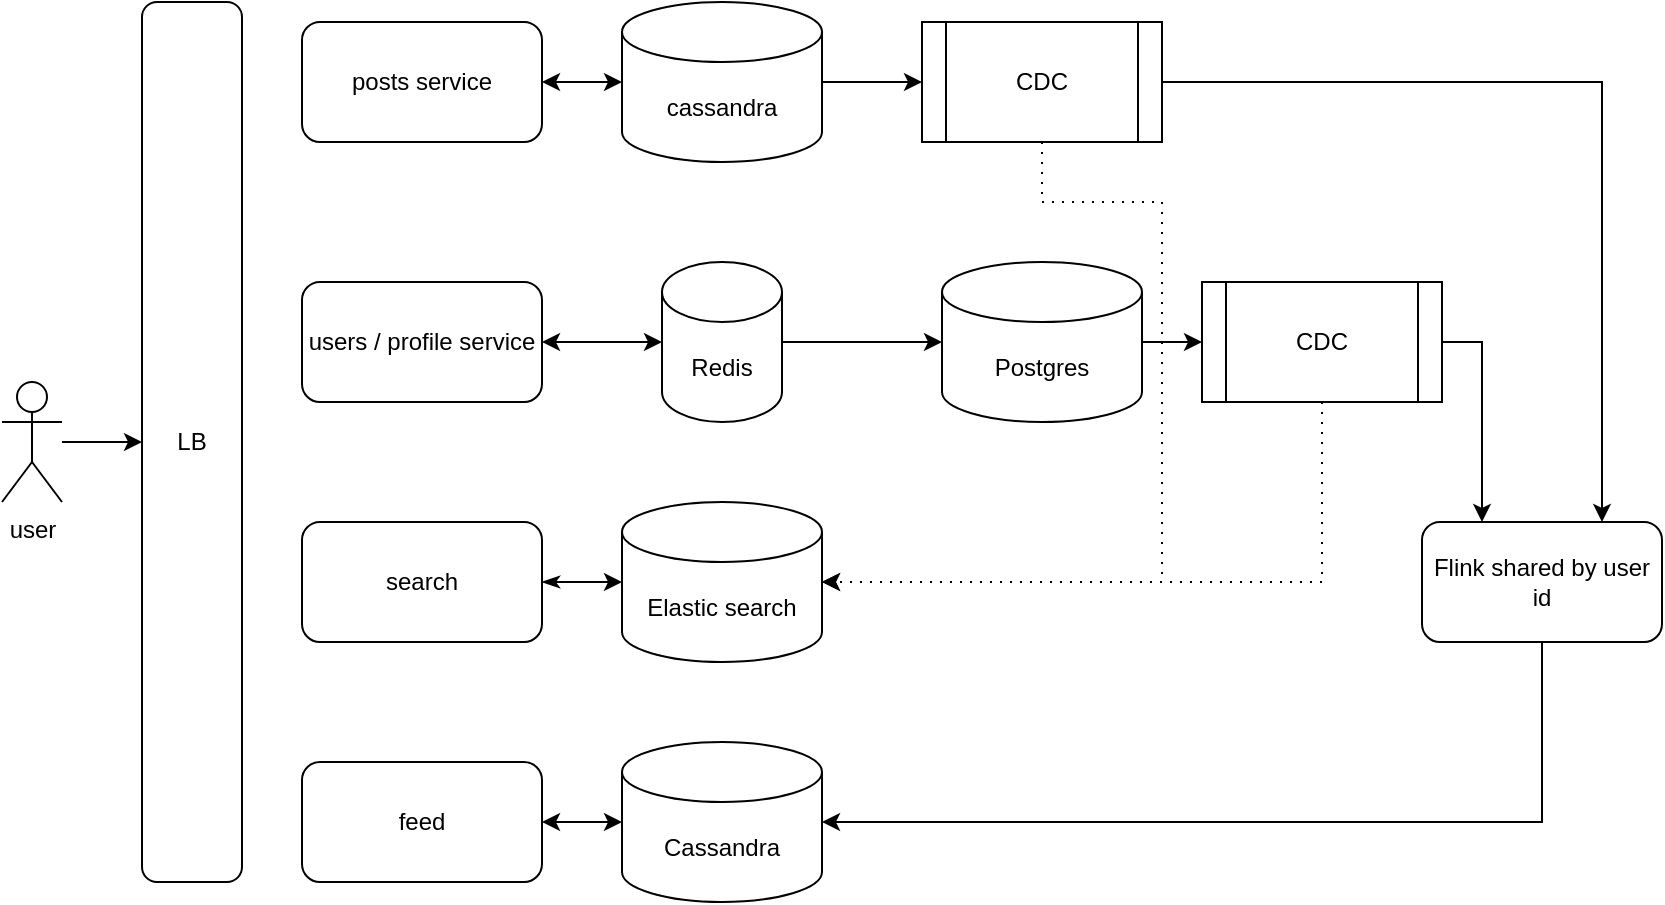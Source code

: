 <mxfile version="28.0.7">
  <diagram name="Page-1" id="IBkn1AV6_XAYANT_Cgsg">
    <mxGraphModel dx="2011" dy="1200" grid="1" gridSize="10" guides="1" tooltips="1" connect="1" arrows="1" fold="1" page="1" pageScale="1" pageWidth="850" pageHeight="1100" math="0" shadow="0">
      <root>
        <mxCell id="0" />
        <mxCell id="1" parent="0" />
        <mxCell id="pYmCYZU_hMyukzqT8dL1-25" value="" style="edgeStyle=orthogonalEdgeStyle;rounded=0;orthogonalLoop=1;jettySize=auto;html=1;" edge="1" parent="1" source="pYmCYZU_hMyukzqT8dL1-4" target="pYmCYZU_hMyukzqT8dL1-5">
          <mxGeometry relative="1" as="geometry" />
        </mxCell>
        <mxCell id="pYmCYZU_hMyukzqT8dL1-4" value="user" style="shape=umlActor;verticalLabelPosition=bottom;verticalAlign=top;html=1;outlineConnect=0;" vertex="1" parent="1">
          <mxGeometry x="10" y="350" width="30" height="60" as="geometry" />
        </mxCell>
        <mxCell id="pYmCYZU_hMyukzqT8dL1-5" value="LB" style="rounded=1;whiteSpace=wrap;html=1;" vertex="1" parent="1">
          <mxGeometry x="80" y="160" width="50" height="440" as="geometry" />
        </mxCell>
        <mxCell id="pYmCYZU_hMyukzqT8dL1-6" value="posts service" style="rounded=1;whiteSpace=wrap;html=1;" vertex="1" parent="1">
          <mxGeometry x="160" y="170" width="120" height="60" as="geometry" />
        </mxCell>
        <mxCell id="pYmCYZU_hMyukzqT8dL1-24" value="" style="edgeStyle=orthogonalEdgeStyle;rounded=0;orthogonalLoop=1;jettySize=auto;html=1;" edge="1" parent="1" source="pYmCYZU_hMyukzqT8dL1-7" target="pYmCYZU_hMyukzqT8dL1-8">
          <mxGeometry relative="1" as="geometry" />
        </mxCell>
        <mxCell id="pYmCYZU_hMyukzqT8dL1-7" value="cassandra" style="shape=cylinder3;whiteSpace=wrap;html=1;boundedLbl=1;backgroundOutline=1;size=15;" vertex="1" parent="1">
          <mxGeometry x="320" y="160" width="100" height="80" as="geometry" />
        </mxCell>
        <mxCell id="pYmCYZU_hMyukzqT8dL1-28" style="edgeStyle=orthogonalEdgeStyle;rounded=0;orthogonalLoop=1;jettySize=auto;html=1;exitX=1;exitY=0.5;exitDx=0;exitDy=0;entryX=0.75;entryY=0;entryDx=0;entryDy=0;" edge="1" parent="1" source="pYmCYZU_hMyukzqT8dL1-8" target="pYmCYZU_hMyukzqT8dL1-14">
          <mxGeometry relative="1" as="geometry" />
        </mxCell>
        <mxCell id="pYmCYZU_hMyukzqT8dL1-8" value="CDC" style="shape=process;whiteSpace=wrap;html=1;backgroundOutline=1;" vertex="1" parent="1">
          <mxGeometry x="470" y="170" width="120" height="60" as="geometry" />
        </mxCell>
        <mxCell id="pYmCYZU_hMyukzqT8dL1-9" value="users / profile service" style="rounded=1;whiteSpace=wrap;html=1;" vertex="1" parent="1">
          <mxGeometry x="160" y="300" width="120" height="60" as="geometry" />
        </mxCell>
        <mxCell id="pYmCYZU_hMyukzqT8dL1-22" value="" style="edgeStyle=orthogonalEdgeStyle;rounded=0;orthogonalLoop=1;jettySize=auto;html=1;startArrow=classicThin;startFill=1;" edge="1" parent="1" source="pYmCYZU_hMyukzqT8dL1-10" target="pYmCYZU_hMyukzqT8dL1-12">
          <mxGeometry relative="1" as="geometry" />
        </mxCell>
        <mxCell id="pYmCYZU_hMyukzqT8dL1-10" value="search" style="rounded=1;whiteSpace=wrap;html=1;" vertex="1" parent="1">
          <mxGeometry x="160" y="420" width="120" height="60" as="geometry" />
        </mxCell>
        <mxCell id="pYmCYZU_hMyukzqT8dL1-21" style="edgeStyle=orthogonalEdgeStyle;rounded=0;orthogonalLoop=1;jettySize=auto;html=1;exitX=1;exitY=0.5;exitDx=0;exitDy=0;exitPerimeter=0;entryX=0;entryY=0.5;entryDx=0;entryDy=0;" edge="1" parent="1" source="pYmCYZU_hMyukzqT8dL1-11" target="pYmCYZU_hMyukzqT8dL1-17">
          <mxGeometry relative="1" as="geometry" />
        </mxCell>
        <mxCell id="pYmCYZU_hMyukzqT8dL1-11" value="Postgres" style="shape=cylinder3;whiteSpace=wrap;html=1;boundedLbl=1;backgroundOutline=1;size=15;" vertex="1" parent="1">
          <mxGeometry x="480" y="290" width="100" height="80" as="geometry" />
        </mxCell>
        <mxCell id="pYmCYZU_hMyukzqT8dL1-12" value="Elastic search" style="shape=cylinder3;whiteSpace=wrap;html=1;boundedLbl=1;backgroundOutline=1;size=15;" vertex="1" parent="1">
          <mxGeometry x="320" y="410" width="100" height="80" as="geometry" />
        </mxCell>
        <mxCell id="pYmCYZU_hMyukzqT8dL1-13" value="Redis" style="shape=cylinder3;whiteSpace=wrap;html=1;boundedLbl=1;backgroundOutline=1;size=15;" vertex="1" parent="1">
          <mxGeometry x="340" y="290" width="60" height="80" as="geometry" />
        </mxCell>
        <mxCell id="pYmCYZU_hMyukzqT8dL1-14" value="Flink shared by user id" style="rounded=1;whiteSpace=wrap;html=1;" vertex="1" parent="1">
          <mxGeometry x="720" y="420" width="120" height="60" as="geometry" />
        </mxCell>
        <mxCell id="pYmCYZU_hMyukzqT8dL1-23" value="" style="edgeStyle=orthogonalEdgeStyle;rounded=0;orthogonalLoop=1;jettySize=auto;html=1;startArrow=classic;startFill=1;" edge="1" parent="1" source="pYmCYZU_hMyukzqT8dL1-15" target="pYmCYZU_hMyukzqT8dL1-16">
          <mxGeometry relative="1" as="geometry" />
        </mxCell>
        <mxCell id="pYmCYZU_hMyukzqT8dL1-15" value="feed" style="rounded=1;whiteSpace=wrap;html=1;" vertex="1" parent="1">
          <mxGeometry x="160" y="540" width="120" height="60" as="geometry" />
        </mxCell>
        <mxCell id="pYmCYZU_hMyukzqT8dL1-16" value="Cassandra" style="shape=cylinder3;whiteSpace=wrap;html=1;boundedLbl=1;backgroundOutline=1;size=15;" vertex="1" parent="1">
          <mxGeometry x="320" y="530" width="100" height="80" as="geometry" />
        </mxCell>
        <mxCell id="pYmCYZU_hMyukzqT8dL1-29" style="edgeStyle=orthogonalEdgeStyle;rounded=0;orthogonalLoop=1;jettySize=auto;html=1;exitX=1;exitY=0.5;exitDx=0;exitDy=0;entryX=0.25;entryY=0;entryDx=0;entryDy=0;" edge="1" parent="1" source="pYmCYZU_hMyukzqT8dL1-17" target="pYmCYZU_hMyukzqT8dL1-14">
          <mxGeometry relative="1" as="geometry" />
        </mxCell>
        <mxCell id="pYmCYZU_hMyukzqT8dL1-17" value="CDC" style="shape=process;whiteSpace=wrap;html=1;backgroundOutline=1;" vertex="1" parent="1">
          <mxGeometry x="610" y="300" width="120" height="60" as="geometry" />
        </mxCell>
        <mxCell id="pYmCYZU_hMyukzqT8dL1-18" style="edgeStyle=orthogonalEdgeStyle;rounded=0;orthogonalLoop=1;jettySize=auto;html=1;entryX=0;entryY=0.5;entryDx=0;entryDy=0;entryPerimeter=0;startArrow=classic;startFill=1;" edge="1" parent="1" source="pYmCYZU_hMyukzqT8dL1-6" target="pYmCYZU_hMyukzqT8dL1-7">
          <mxGeometry relative="1" as="geometry" />
        </mxCell>
        <mxCell id="pYmCYZU_hMyukzqT8dL1-19" style="edgeStyle=orthogonalEdgeStyle;rounded=0;orthogonalLoop=1;jettySize=auto;html=1;entryX=0;entryY=0.5;entryDx=0;entryDy=0;entryPerimeter=0;startArrow=classic;startFill=1;" edge="1" parent="1" source="pYmCYZU_hMyukzqT8dL1-9" target="pYmCYZU_hMyukzqT8dL1-13">
          <mxGeometry relative="1" as="geometry" />
        </mxCell>
        <mxCell id="pYmCYZU_hMyukzqT8dL1-20" style="edgeStyle=orthogonalEdgeStyle;rounded=0;orthogonalLoop=1;jettySize=auto;html=1;exitX=1;exitY=0.5;exitDx=0;exitDy=0;exitPerimeter=0;entryX=0;entryY=0.5;entryDx=0;entryDy=0;entryPerimeter=0;" edge="1" parent="1" source="pYmCYZU_hMyukzqT8dL1-13" target="pYmCYZU_hMyukzqT8dL1-11">
          <mxGeometry relative="1" as="geometry" />
        </mxCell>
        <mxCell id="pYmCYZU_hMyukzqT8dL1-30" style="edgeStyle=orthogonalEdgeStyle;rounded=0;orthogonalLoop=1;jettySize=auto;html=1;entryX=1;entryY=0.5;entryDx=0;entryDy=0;entryPerimeter=0;" edge="1" parent="1" source="pYmCYZU_hMyukzqT8dL1-14" target="pYmCYZU_hMyukzqT8dL1-16">
          <mxGeometry relative="1" as="geometry">
            <Array as="points">
              <mxPoint x="780" y="570" />
            </Array>
          </mxGeometry>
        </mxCell>
        <mxCell id="pYmCYZU_hMyukzqT8dL1-31" style="edgeStyle=orthogonalEdgeStyle;rounded=0;orthogonalLoop=1;jettySize=auto;html=1;entryX=1;entryY=0.5;entryDx=0;entryDy=0;entryPerimeter=0;dashed=1;dashPattern=1 4;" edge="1" parent="1" source="pYmCYZU_hMyukzqT8dL1-17" target="pYmCYZU_hMyukzqT8dL1-12">
          <mxGeometry relative="1" as="geometry">
            <Array as="points">
              <mxPoint x="670" y="450" />
            </Array>
          </mxGeometry>
        </mxCell>
        <mxCell id="pYmCYZU_hMyukzqT8dL1-33" style="edgeStyle=orthogonalEdgeStyle;rounded=0;orthogonalLoop=1;jettySize=auto;html=1;entryX=1;entryY=0.5;entryDx=0;entryDy=0;entryPerimeter=0;dashed=1;dashPattern=1 4;" edge="1" parent="1" target="pYmCYZU_hMyukzqT8dL1-12">
          <mxGeometry relative="1" as="geometry">
            <mxPoint x="530" y="230" as="sourcePoint" />
            <mxPoint x="490" y="540" as="targetPoint" />
            <Array as="points">
              <mxPoint x="530" y="260" />
              <mxPoint x="590" y="260" />
              <mxPoint x="590" y="450" />
            </Array>
          </mxGeometry>
        </mxCell>
      </root>
    </mxGraphModel>
  </diagram>
</mxfile>
